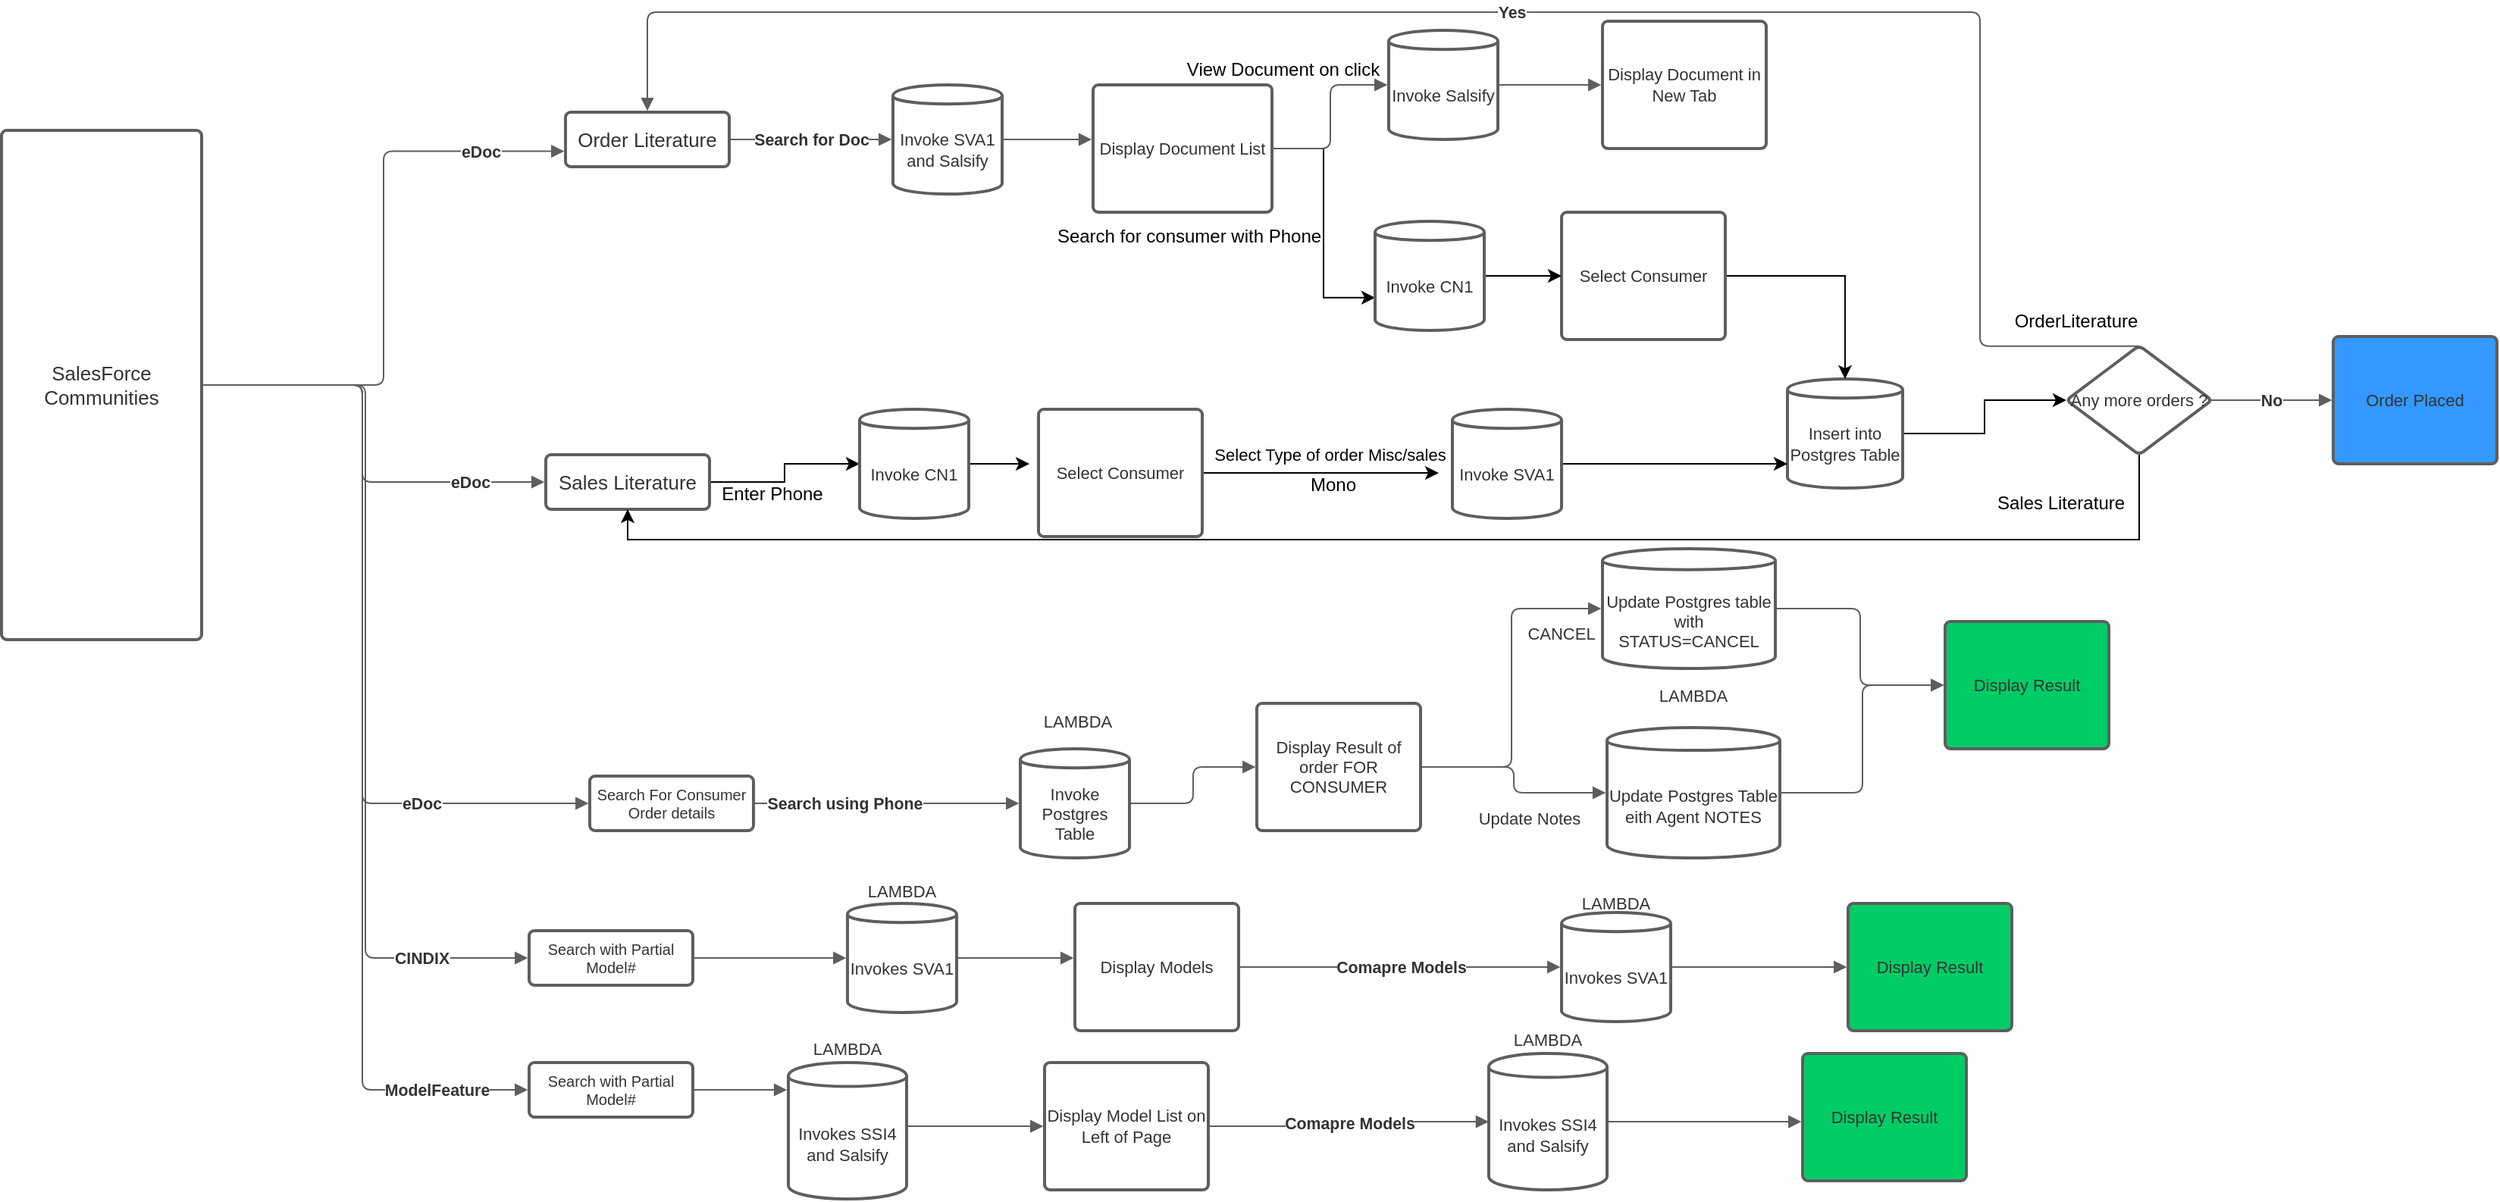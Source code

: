 <mxfile version="13.9.1" type="github">
  <diagram id="uAU4kYy5SIg-m_7U1jCY" name="Page-1">
    <mxGraphModel dx="1763" dy="670" grid="1" gridSize="10" guides="1" tooltips="1" connect="1" arrows="1" fold="1" page="1" pageScale="1" pageWidth="850" pageHeight="1100" math="0" shadow="0">
      <root>
        <mxCell id="0" />
        <mxCell id="1" parent="0" />
        <UserObject label="Update Notes" lucidchartObjectId="BilLvsvKNe_M" id="-Xr3fof6X1vRUvVv6thg-1">
          <mxCell style="html=1;overflow=block;whiteSpace=wrap;strokeColor=none;fillColor=none;whiteSpace=wrap;fontSize=11;fontColor=#333333;spacing=0;strokeOpacity=100;rounded=1;absoluteArcSize=1;arcSize=7;strokeWidth=2;" vertex="1" zOrder="0" parent="1">
            <mxGeometry x="948" y="532" width="144" height="36" as="geometry" />
          </mxCell>
        </UserObject>
        <UserObject label="LAMBDA" lucidchartObjectId="gklLBwB58TD0" id="-Xr3fof6X1vRUvVv6thg-2">
          <mxCell style="html=1;overflow=block;whiteSpace=wrap;strokeColor=none;fillColor=none;whiteSpace=wrap;fontSize=11;fontColor=#333333;spacing=0;strokeOpacity=100;rounded=1;absoluteArcSize=1;arcSize=7;strokeWidth=2;" vertex="1" zOrder="0" parent="1">
            <mxGeometry x="1005" y="588" width="144" height="36" as="geometry" />
          </mxCell>
        </UserObject>
        <UserObject label="LAMBDA" lucidchartObjectId="~_kLXt2m7tki" id="-Xr3fof6X1vRUvVv6thg-3">
          <mxCell style="html=1;overflow=block;whiteSpace=wrap;strokeColor=none;fillColor=none;whiteSpace=wrap;fontSize=11;fontColor=#333333;spacing=0;strokeOpacity=100;rounded=1;absoluteArcSize=1;arcSize=7;strokeWidth=2;" vertex="1" zOrder="0" parent="1">
            <mxGeometry x="960" y="678" width="144" height="36" as="geometry" />
          </mxCell>
        </UserObject>
        <UserObject label="SalesForce Communities" lucidchartObjectId="ZzjLWltSN1pI" id="-Xr3fof6X1vRUvVv6thg-4">
          <mxCell style="html=1;overflow=block;whiteSpace=wrap;;whiteSpace=wrap;fontSize=13;fontColor=#333333;spacing=7;strokeColor=#5e5e5e;strokeOpacity=100;rounded=1;absoluteArcSize=1;arcSize=7;strokeWidth=2;" vertex="1" zOrder="1" parent="1">
            <mxGeometry x="12" y="96" width="132" height="336" as="geometry" />
          </mxCell>
        </UserObject>
        <UserObject label="Order Literature" lucidchartObjectId="pBjLOZaNNB7b" id="-Xr3fof6X1vRUvVv6thg-5">
          <mxCell style="html=1;overflow=block;whiteSpace=wrap;;whiteSpace=wrap;fontSize=13;fontColor=#333333;spacing=0;strokeColor=#5e5e5e;strokeOpacity=100;rounded=1;absoluteArcSize=1;arcSize=7;strokeWidth=2;" vertex="1" zOrder="2" parent="1">
            <mxGeometry x="384" y="84" width="108" height="36" as="geometry" />
          </mxCell>
        </UserObject>
        <mxCell id="-Xr3fof6X1vRUvVv6thg-92" style="edgeStyle=orthogonalEdgeStyle;rounded=0;orthogonalLoop=1;jettySize=auto;html=1;exitX=1;exitY=0.5;exitDx=0;exitDy=0;entryX=0;entryY=0.5;entryDx=0;entryDy=0;" edge="1" parent="1" source="-Xr3fof6X1vRUvVv6thg-6" target="-Xr3fof6X1vRUvVv6thg-83">
          <mxGeometry relative="1" as="geometry" />
        </mxCell>
        <UserObject label="Sales Literature" lucidchartObjectId="YBjLfeXOZ875" id="-Xr3fof6X1vRUvVv6thg-6">
          <mxCell style="html=1;overflow=block;whiteSpace=wrap;;whiteSpace=wrap;fontSize=13;fontColor=#333333;spacing=0;strokeColor=#5e5e5e;strokeOpacity=100;rounded=1;absoluteArcSize=1;arcSize=7;strokeWidth=2;" vertex="1" zOrder="3" parent="1">
            <mxGeometry x="371" y="310" width="108" height="36" as="geometry" />
          </mxCell>
        </UserObject>
        <UserObject label="Search For Consumer Order details" lucidchartObjectId="nCjL~i5pT-_8" id="-Xr3fof6X1vRUvVv6thg-7">
          <mxCell style="html=1;overflow=block;whiteSpace=wrap;;whiteSpace=wrap;fontSize=10;fontColor=#333333;spacing=0;strokeColor=#5e5e5e;strokeOpacity=100;rounded=1;absoluteArcSize=1;arcSize=7;strokeWidth=2;" vertex="1" zOrder="5" parent="1">
            <mxGeometry x="400" y="522" width="108" height="36" as="geometry" />
          </mxCell>
        </UserObject>
        <UserObject label="" lucidchartObjectId="IDjLZH2CIHoi" id="-Xr3fof6X1vRUvVv6thg-8">
          <mxCell style="html=1;jettySize=18;whiteSpace=wrap;fontSize=11;strokeColor=#5E5E5E;rounded=1;arcSize=12;edgeStyle=orthogonalEdgeStyle;startArrow=none;;endArrow=block;endFill=1;;exitX=1.007;exitY=0.5;exitPerimeter=0;entryX=-0.008;entryY=0.5;entryPerimeter=0;" edge="1" parent="1" source="-Xr3fof6X1vRUvVv6thg-4" target="-Xr3fof6X1vRUvVv6thg-6">
            <mxGeometry width="100" height="100" relative="1" as="geometry">
              <Array as="points">
                <mxPoint x="250" y="264" />
                <mxPoint x="250" y="328" />
              </Array>
            </mxGeometry>
          </mxCell>
        </UserObject>
        <mxCell id="-Xr3fof6X1vRUvVv6thg-9" value="eDoc" style="text;html=1;resizable=0;labelBackgroundColor=#ffffff;align=center;verticalAlign=middle;fontStyle=1;fontColor=#333333;;fontSize=10.667;" vertex="1" parent="-Xr3fof6X1vRUvVv6thg-8">
          <mxGeometry x="0.657" relative="1" as="geometry" />
        </mxCell>
        <UserObject label="" lucidchartObjectId="6DjLCiu6LorC" id="-Xr3fof6X1vRUvVv6thg-10">
          <mxCell style="html=1;jettySize=18;whiteSpace=wrap;fontSize=11;strokeColor=#5E5E5E;rounded=1;arcSize=12;edgeStyle=orthogonalEdgeStyle;startArrow=none;;endArrow=block;endFill=1;;exitX=1.007;exitY=0.5;exitPerimeter=0;entryX=-0.008;entryY=0.717;entryPerimeter=0;" edge="1" parent="1" source="-Xr3fof6X1vRUvVv6thg-4" target="-Xr3fof6X1vRUvVv6thg-5">
            <mxGeometry width="100" height="100" relative="1" as="geometry">
              <Array as="points" />
            </mxGeometry>
          </mxCell>
        </UserObject>
        <mxCell id="-Xr3fof6X1vRUvVv6thg-11" value="eDoc" style="text;html=1;resizable=0;labelBackgroundColor=#ffffff;align=center;verticalAlign=middle;fontStyle=1;fontColor=#333333;;fontSize=10.667;" vertex="1" parent="-Xr3fof6X1vRUvVv6thg-10">
          <mxGeometry x="0.717" relative="1" as="geometry" />
        </mxCell>
        <UserObject label="" lucidchartObjectId="fEjLspF8iSy~" id="-Xr3fof6X1vRUvVv6thg-12">
          <mxCell style="html=1;jettySize=18;whiteSpace=wrap;fontSize=11;strokeColor=#5E5E5E;rounded=1;arcSize=12;edgeStyle=orthogonalEdgeStyle;startArrow=none;;endArrow=block;endFill=1;;exitX=1.007;exitY=0.5;exitPerimeter=0;entryX=-0.008;entryY=0.5;entryPerimeter=0;" edge="1" parent="1" source="-Xr3fof6X1vRUvVv6thg-4" target="-Xr3fof6X1vRUvVv6thg-7">
            <mxGeometry width="100" height="100" relative="1" as="geometry">
              <Array as="points">
                <mxPoint x="250" y="264" />
                <mxPoint x="250" y="540" />
              </Array>
            </mxGeometry>
          </mxCell>
        </UserObject>
        <mxCell id="-Xr3fof6X1vRUvVv6thg-13" value="eDoc" style="text;html=1;resizable=0;labelBackgroundColor=#ffffff;align=center;verticalAlign=middle;fontStyle=1;fontColor=#333333;;fontSize=10.667;" vertex="1" parent="-Xr3fof6X1vRUvVv6thg-12">
          <mxGeometry x="0.585" relative="1" as="geometry" />
        </mxCell>
        <UserObject label="" lucidchartObjectId="PEjLGPPk9Nk4" id="-Xr3fof6X1vRUvVv6thg-14">
          <mxCell style="html=1;jettySize=18;whiteSpace=wrap;fontSize=11;strokeColor=#5E5E5E;rounded=1;arcSize=12;edgeStyle=orthogonalEdgeStyle;startArrow=none;;endArrow=block;endFill=1;;exitX=1.007;exitY=0.5;exitPerimeter=0;entryX=-0.008;entryY=0.5;entryPerimeter=0;" edge="1" parent="1" source="-Xr3fof6X1vRUvVv6thg-4" target="-Xr3fof6X1vRUvVv6thg-16">
            <mxGeometry width="100" height="100" relative="1" as="geometry">
              <Array as="points" />
            </mxGeometry>
          </mxCell>
        </UserObject>
        <mxCell id="-Xr3fof6X1vRUvVv6thg-15" value="CINDIX" style="text;html=1;resizable=0;labelBackgroundColor=#ffffff;align=center;verticalAlign=middle;fontStyle=1;fontColor=#333333;;fontSize=10.667;" vertex="1" parent="-Xr3fof6X1vRUvVv6thg-14">
          <mxGeometry x="0.763" relative="1" as="geometry" />
        </mxCell>
        <UserObject label="Search with  Partial Model#" lucidchartObjectId="1EjL6-oOuRn1" id="-Xr3fof6X1vRUvVv6thg-16">
          <mxCell style="html=1;overflow=block;whiteSpace=wrap;;whiteSpace=wrap;fontSize=10;fontColor=#333333;spacing=0;strokeColor=#5e5e5e;strokeOpacity=100;rounded=1;absoluteArcSize=1;arcSize=7;strokeWidth=2;" vertex="1" zOrder="11" parent="1">
            <mxGeometry x="360" y="624" width="108" height="36" as="geometry" />
          </mxCell>
        </UserObject>
        <UserObject label="Search with  Partial Model#" lucidchartObjectId="lHjLN2XoaWTJ" id="-Xr3fof6X1vRUvVv6thg-17">
          <mxCell style="html=1;overflow=block;whiteSpace=wrap;;whiteSpace=wrap;fontSize=10;fontColor=#333333;spacing=0;strokeColor=#5e5e5e;strokeOpacity=100;rounded=1;absoluteArcSize=1;arcSize=7;strokeWidth=2;" vertex="1" zOrder="12" parent="1">
            <mxGeometry x="360" y="711" width="108" height="36" as="geometry" />
          </mxCell>
        </UserObject>
        <UserObject label="Display Models" lucidchartObjectId="w.kLbMs-QvT~" id="-Xr3fof6X1vRUvVv6thg-18">
          <mxCell style="html=1;overflow=block;whiteSpace=wrap;;whiteSpace=wrap;fontSize=11;fontColor=#333333;spacing=0;strokeColor=#5e5e5e;strokeOpacity=100;rounded=1;absoluteArcSize=1;arcSize=7;strokeWidth=2;" vertex="1" zOrder="15" parent="1">
            <mxGeometry x="720" y="606" width="108" height="84" as="geometry" />
          </mxCell>
        </UserObject>
        <UserObject label="LAMBDA" lucidchartObjectId="u~kLIPSDVg86" id="-Xr3fof6X1vRUvVv6thg-19">
          <mxCell style="html=1;overflow=block;whiteSpace=wrap;strokeColor=none;fillColor=none;whiteSpace=wrap;fontSize=11;fontColor=#333333;spacing=0;strokeOpacity=100;rounded=1;absoluteArcSize=1;arcSize=7;strokeWidth=2;" vertex="1" zOrder="18" parent="1">
            <mxGeometry x="650" y="468" width="144" height="36" as="geometry" />
          </mxCell>
        </UserObject>
        <UserObject label="Display Result" lucidchartObjectId="ralL7fFfY5tx" id="-Xr3fof6X1vRUvVv6thg-20">
          <mxCell style="html=1;overflow=block;whiteSpace=wrap;;whiteSpace=wrap;fontSize=11;fontColor=#333333;spacing=0;strokeColor=#5e5e5e;strokeOpacity=100;rounded=1;absoluteArcSize=1;arcSize=7;strokeWidth=2;fillColor=#00CC66;" vertex="1" zOrder="21" parent="1">
            <mxGeometry x="1230" y="606" width="108" height="84" as="geometry" />
          </mxCell>
        </UserObject>
        <UserObject label="" lucidchartObjectId="JalLRUOVvGad" id="-Xr3fof6X1vRUvVv6thg-21">
          <mxCell style="html=1;jettySize=18;whiteSpace=wrap;fontSize=11;strokeColor=#5E5E5E;rounded=1;arcSize=12;edgeStyle=orthogonalEdgeStyle;startArrow=none;;endArrow=block;endFill=1;;exitX=1.008;exitY=0.5;exitPerimeter=0;entryX=-0.012;entryY=0.5;entryPerimeter=0;" edge="1" parent="1" source="-Xr3fof6X1vRUvVv6thg-16" target="-Xr3fof6X1vRUvVv6thg-45">
            <mxGeometry width="100" height="100" relative="1" as="geometry">
              <Array as="points" />
            </mxGeometry>
          </mxCell>
        </UserObject>
        <UserObject label="" lucidchartObjectId="SalLrzvb_-Va" id="-Xr3fof6X1vRUvVv6thg-22">
          <mxCell style="html=1;jettySize=18;whiteSpace=wrap;fontSize=11;strokeColor=#5E5E5E;rounded=1;arcSize=12;edgeStyle=orthogonalEdgeStyle;startArrow=none;;endArrow=block;endFill=1;;exitX=1.013;exitY=0.5;exitPerimeter=0;entryX=-0.008;entryY=0.5;entryPerimeter=0;" edge="1" parent="1" source="-Xr3fof6X1vRUvVv6thg-47" target="-Xr3fof6X1vRUvVv6thg-20">
            <mxGeometry width="100" height="100" relative="1" as="geometry">
              <Array as="points" />
            </mxGeometry>
          </mxCell>
        </UserObject>
        <UserObject label="LAMBDA" lucidchartObjectId="cclLFkj7ZUz0" id="-Xr3fof6X1vRUvVv6thg-23">
          <mxCell style="html=1;overflow=block;whiteSpace=wrap;strokeColor=none;fillColor=none;whiteSpace=wrap;fontSize=11;fontColor=#333333;spacing=0;strokeOpacity=100;rounded=1;absoluteArcSize=1;arcSize=7;strokeWidth=2;" vertex="1" zOrder="28" parent="1">
            <mxGeometry x="534" y="580" width="144" height="36" as="geometry" />
          </mxCell>
        </UserObject>
        <UserObject label="Display Model List on Left of Page" lucidchartObjectId="qclLVQgFfYEK" id="-Xr3fof6X1vRUvVv6thg-24">
          <mxCell style="html=1;overflow=block;whiteSpace=wrap;;whiteSpace=wrap;fontSize=11;fontColor=#333333;spacing=0;strokeColor=#5e5e5e;strokeOpacity=100;rounded=1;absoluteArcSize=1;arcSize=7;strokeWidth=2;" vertex="1" zOrder="29" parent="1">
            <mxGeometry x="700" y="711" width="108" height="84" as="geometry" />
          </mxCell>
        </UserObject>
        <UserObject label="" lucidchartObjectId="gdlLRa8zKXkX" id="-Xr3fof6X1vRUvVv6thg-25">
          <mxCell style="html=1;jettySize=18;whiteSpace=wrap;fontSize=11;strokeColor=#5E5E5E;rounded=1;arcSize=12;edgeStyle=orthogonalEdgeStyle;startArrow=none;;endArrow=block;endFill=1;;exitX=1.008;exitY=0.5;exitPerimeter=0;entryX=-0.012;entryY=0.5;entryPerimeter=0;" edge="1" parent="1" source="-Xr3fof6X1vRUvVv6thg-18" target="-Xr3fof6X1vRUvVv6thg-47">
            <mxGeometry width="100" height="100" relative="1" as="geometry">
              <Array as="points" />
            </mxGeometry>
          </mxCell>
        </UserObject>
        <mxCell id="-Xr3fof6X1vRUvVv6thg-26" value="Comapre Models" style="text;html=1;resizable=0;labelBackgroundColor=#ffffff;align=center;verticalAlign=middle;fontStyle=1;fontColor=#333333;;fontSize=10.667;" vertex="1" parent="-Xr3fof6X1vRUvVv6thg-25">
          <mxGeometry relative="1" as="geometry" />
        </mxCell>
        <UserObject label="" lucidchartObjectId="ydlLN4fiP4Qo" id="-Xr3fof6X1vRUvVv6thg-27">
          <mxCell style="html=1;jettySize=18;whiteSpace=wrap;fontSize=11;strokeColor=#5E5E5E;rounded=1;arcSize=12;edgeStyle=orthogonalEdgeStyle;startArrow=none;;endArrow=block;endFill=1;;exitX=1.008;exitY=0.5;exitPerimeter=0;entryX=0;entryY=0.5;entryDx=0;entryDy=0;" edge="1" parent="1" source="-Xr3fof6X1vRUvVv6thg-24" target="-Xr3fof6X1vRUvVv6thg-50">
            <mxGeometry width="100" height="100" relative="1" as="geometry">
              <Array as="points" />
              <mxPoint x="959" y="726" as="targetPoint" />
            </mxGeometry>
          </mxCell>
        </UserObject>
        <mxCell id="-Xr3fof6X1vRUvVv6thg-28" value="Comapre Models" style="text;html=1;resizable=0;labelBackgroundColor=#ffffff;align=center;verticalAlign=middle;fontStyle=1;fontColor=#333333;;fontSize=10.667;" vertex="1" parent="-Xr3fof6X1vRUvVv6thg-27">
          <mxGeometry relative="1" as="geometry" />
        </mxCell>
        <UserObject label="Display Result" lucidchartObjectId="jelLRvVD97Lu" id="-Xr3fof6X1vRUvVv6thg-29">
          <mxCell style="html=1;overflow=block;whiteSpace=wrap;;whiteSpace=wrap;fontSize=11;fontColor=#333333;spacing=0;strokeColor=#5e5e5e;strokeOpacity=100;rounded=1;absoluteArcSize=1;arcSize=7;strokeWidth=2;fillColor=#00CC66;" vertex="1" zOrder="33" parent="1">
            <mxGeometry x="1200" y="705" width="108" height="84" as="geometry" />
          </mxCell>
        </UserObject>
        <UserObject label="" lucidchartObjectId="yflLa5BHoiE5" id="-Xr3fof6X1vRUvVv6thg-30">
          <mxCell style="html=1;jettySize=18;whiteSpace=wrap;fontSize=11;strokeColor=#5E5E5E;rounded=1;arcSize=12;edgeStyle=orthogonalEdgeStyle;startArrow=none;;endArrow=block;endFill=1;;exitX=1.008;exitY=0.5;exitPerimeter=0;entryX=-0.012;entryY=0.5;entryPerimeter=0;" edge="1" parent="1" source="-Xr3fof6X1vRUvVv6thg-7" target="-Xr3fof6X1vRUvVv6thg-44">
            <mxGeometry width="100" height="100" relative="1" as="geometry">
              <Array as="points" />
            </mxGeometry>
          </mxCell>
        </UserObject>
        <mxCell id="-Xr3fof6X1vRUvVv6thg-31" value="Search using Phone" style="text;html=1;resizable=0;labelBackgroundColor=#ffffff;align=center;verticalAlign=middle;fontStyle=1;fontColor=#333333;;fontSize=10.667;" vertex="1" parent="-Xr3fof6X1vRUvVv6thg-30">
          <mxGeometry x="-0.321" relative="1" as="geometry" />
        </mxCell>
        <UserObject label="" lucidchartObjectId="SflLBxrOwPlP" id="-Xr3fof6X1vRUvVv6thg-32">
          <mxCell style="html=1;jettySize=18;whiteSpace=wrap;fontSize=11;strokeColor=#5E5E5E;rounded=1;arcSize=12;edgeStyle=orthogonalEdgeStyle;startArrow=none;;endArrow=block;endFill=1;;exitX=1.013;exitY=0.5;exitPerimeter=0;entryX=-0.008;entryY=0.5;entryPerimeter=0;" edge="1" parent="1" source="-Xr3fof6X1vRUvVv6thg-44" target="-Xr3fof6X1vRUvVv6thg-33">
            <mxGeometry width="100" height="100" relative="1" as="geometry">
              <Array as="points" />
            </mxGeometry>
          </mxCell>
        </UserObject>
        <UserObject label="Display Result of order FOR CONSUMER" lucidchartObjectId="TflLno.JaqFn" id="-Xr3fof6X1vRUvVv6thg-33">
          <mxCell style="html=1;overflow=block;whiteSpace=wrap;;whiteSpace=wrap;fontSize=11;fontColor=#333333;spacing=0;strokeColor=#5E5E5E;rounded=1;absoluteArcSize=1;arcSize=7;strokeWidth=2;" vertex="1" zOrder="39" parent="1">
            <mxGeometry x="840" y="474" width="108" height="84" as="geometry" />
          </mxCell>
        </UserObject>
        <UserObject label="" lucidchartObjectId="lhlL1.eJ6xFp" id="-Xr3fof6X1vRUvVv6thg-34">
          <mxCell style="html=1;jettySize=18;whiteSpace=wrap;fontSize=11;strokeColor=#5E5E5E;rounded=1;arcSize=12;edgeStyle=orthogonalEdgeStyle;startArrow=none;;endArrow=block;endFill=1;;exitX=1.008;exitY=0.5;exitPerimeter=0;entryX=-0.008;entryY=0.5;entryPerimeter=0;" edge="1" parent="1" source="-Xr3fof6X1vRUvVv6thg-33" target="-Xr3fof6X1vRUvVv6thg-53">
            <mxGeometry width="100" height="100" relative="1" as="geometry">
              <Array as="points" />
            </mxGeometry>
          </mxCell>
        </UserObject>
        <UserObject label="" lucidchartObjectId="UhlL-Yp72E1r" id="-Xr3fof6X1vRUvVv6thg-35">
          <mxCell style="html=1;jettySize=18;whiteSpace=wrap;fontSize=11;strokeColor=#5E5E5E;rounded=1;arcSize=12;edgeStyle=orthogonalEdgeStyle;startArrow=none;;endArrow=block;endFill=1;;exitX=1.008;exitY=0.5;exitPerimeter=0;entryX=-0.008;entryY=0.5;entryPerimeter=0;" edge="1" parent="1" source="-Xr3fof6X1vRUvVv6thg-33" target="-Xr3fof6X1vRUvVv6thg-54">
            <mxGeometry width="100" height="100" relative="1" as="geometry">
              <Array as="points" />
            </mxGeometry>
          </mxCell>
        </UserObject>
        <UserObject label="CANCEL " lucidchartObjectId="ZilLfmF~tMEb" id="-Xr3fof6X1vRUvVv6thg-36">
          <mxCell style="html=1;overflow=block;whiteSpace=wrap;strokeColor=none;fillColor=none;whiteSpace=wrap;fontSize=11;fontColor=#333333;spacing=0;strokeOpacity=100;rounded=1;absoluteArcSize=1;arcSize=7;strokeWidth=2;" vertex="1" zOrder="44" parent="1">
            <mxGeometry x="969" y="410" width="144" height="36" as="geometry" />
          </mxCell>
        </UserObject>
        <UserObject label="Display Result" lucidchartObjectId="kjlLowGD6vOP" id="-Xr3fof6X1vRUvVv6thg-37">
          <mxCell style="html=1;overflow=block;whiteSpace=wrap;;whiteSpace=wrap;fontSize=11;fontColor=#333333;spacing=0;strokeColor=#5e5e5e;strokeOpacity=100;rounded=1;absoluteArcSize=1;arcSize=7;strokeWidth=2;fillColor=#00CC66;" vertex="1" zOrder="45" parent="1">
            <mxGeometry x="1294" y="420" width="108" height="84" as="geometry" />
          </mxCell>
        </UserObject>
        <UserObject label="" lucidchartObjectId="rjlL7HvitVpF" id="-Xr3fof6X1vRUvVv6thg-38">
          <mxCell style="html=1;jettySize=18;whiteSpace=wrap;fontSize=11;strokeColor=#5E5E5E;rounded=1;arcSize=12;edgeStyle=orthogonalEdgeStyle;startArrow=none;;endArrow=block;endFill=1;;exitX=1.008;exitY=0.5;exitPerimeter=0;entryX=-0.008;entryY=0.5;entryPerimeter=0;" edge="1" parent="1" source="-Xr3fof6X1vRUvVv6thg-53" target="-Xr3fof6X1vRUvVv6thg-37">
            <mxGeometry width="100" height="100" relative="1" as="geometry">
              <Array as="points" />
            </mxGeometry>
          </mxCell>
        </UserObject>
        <UserObject label="" lucidchartObjectId="CjlLxLeO~mri" id="-Xr3fof6X1vRUvVv6thg-39">
          <mxCell style="html=1;jettySize=18;whiteSpace=wrap;fontSize=11;strokeColor=#5E5E5E;rounded=1;arcSize=12;edgeStyle=orthogonalEdgeStyle;startArrow=none;;endArrow=block;endFill=1;;exitX=1.008;exitY=0.5;exitPerimeter=0;entryX=-0.008;entryY=0.5;entryPerimeter=0;" edge="1" parent="1" source="-Xr3fof6X1vRUvVv6thg-54" target="-Xr3fof6X1vRUvVv6thg-37">
            <mxGeometry width="100" height="100" relative="1" as="geometry">
              <Array as="points" />
            </mxGeometry>
          </mxCell>
        </UserObject>
        <UserObject label="" lucidchartObjectId="qklLeJbfT2Jp" id="-Xr3fof6X1vRUvVv6thg-40">
          <mxCell style="html=1;jettySize=18;whiteSpace=wrap;fontSize=11;strokeColor=#5E5E5E;rounded=1;arcSize=12;edgeStyle=orthogonalEdgeStyle;startArrow=none;;endArrow=block;endFill=1;;exitX=1.012;exitY=0.467;exitPerimeter=0;entryX=-0.008;entryY=0.5;entryPerimeter=0;" edge="1" parent="1" source="-Xr3fof6X1vRUvVv6thg-49" target="-Xr3fof6X1vRUvVv6thg-24">
            <mxGeometry width="100" height="100" relative="1" as="geometry">
              <Array as="points" />
            </mxGeometry>
          </mxCell>
        </UserObject>
        <UserObject label="" lucidchartObjectId="fmlLfC8hfNi5" id="-Xr3fof6X1vRUvVv6thg-41">
          <mxCell style="html=1;jettySize=18;whiteSpace=wrap;fontSize=11;strokeColor=#5E5E5E;rounded=1;arcSize=12;edgeStyle=orthogonalEdgeStyle;startArrow=none;;endArrow=block;endFill=1;;exitX=1.007;exitY=0.5;exitPerimeter=0;entryX=-0.008;entryY=0.5;entryPerimeter=0;" edge="1" parent="1" source="-Xr3fof6X1vRUvVv6thg-4" target="-Xr3fof6X1vRUvVv6thg-17">
            <mxGeometry width="100" height="100" relative="1" as="geometry">
              <Array as="points">
                <mxPoint x="250" y="264" />
                <mxPoint x="250" y="729" />
              </Array>
            </mxGeometry>
          </mxCell>
        </UserObject>
        <mxCell id="-Xr3fof6X1vRUvVv6thg-42" value=" " style="text;html=1;resizable=0;labelBackgroundColor=#ffffff;align=center;verticalAlign=middle;fontColor=#000000;;fontSize=12.8;" vertex="1" parent="-Xr3fof6X1vRUvVv6thg-41">
          <mxGeometry x="0.808" relative="1" as="geometry" />
        </mxCell>
        <mxCell id="-Xr3fof6X1vRUvVv6thg-43" value="ModelFeature" style="text;html=1;resizable=0;labelBackgroundColor=#ffffff;align=center;verticalAlign=middle;fontStyle=1;fontColor=#333333;;fontSize=10.667;" vertex="1" parent="-Xr3fof6X1vRUvVv6thg-41">
          <mxGeometry x="0.823" relative="1" as="geometry" />
        </mxCell>
        <UserObject label="Invoke Postgres Table" lucidchartObjectId="yElLwtWYqtBz" id="-Xr3fof6X1vRUvVv6thg-44">
          <mxCell style="html=1;overflow=block;whiteSpace=wrap;shape=cylinder;size=0.1;anchorPointDirection=0;boundedLbl=1;;whiteSpace=wrap;fontSize=11;fontColor=#333333;spacing=3;strokeColor=#5e5e5e;strokeOpacity=100;rounded=1;absoluteArcSize=1;arcSize=7;strokeWidth=2;" vertex="1" zOrder="51" parent="1">
            <mxGeometry x="684" y="504" width="72" height="72" as="geometry" />
          </mxCell>
        </UserObject>
        <UserObject label="Invokes SVA1" lucidchartObjectId="5ElLfKKwqaxA" id="-Xr3fof6X1vRUvVv6thg-45">
          <mxCell style="html=1;overflow=block;whiteSpace=wrap;shape=cylinder;size=0.1;anchorPointDirection=0;boundedLbl=1;;whiteSpace=wrap;fontSize=11;fontColor=#333333;spacing=3;strokeColor=#5e5e5e;strokeOpacity=100;rounded=1;absoluteArcSize=1;arcSize=7;strokeWidth=2;" vertex="1" zOrder="52" parent="1">
            <mxGeometry x="570" y="606" width="72" height="72" as="geometry" />
          </mxCell>
        </UserObject>
        <UserObject label="" lucidchartObjectId="vFlLTLDrGMOa" id="-Xr3fof6X1vRUvVv6thg-46">
          <mxCell style="html=1;jettySize=18;whiteSpace=wrap;fontSize=11;strokeColor=#5E5E5E;rounded=1;arcSize=12;edgeStyle=orthogonalEdgeStyle;startArrow=none;;endArrow=block;endFill=1;;exitX=1.013;exitY=0.5;exitPerimeter=0;entryX=-0.008;entryY=0.429;entryPerimeter=0;" edge="1" parent="1" source="-Xr3fof6X1vRUvVv6thg-45" target="-Xr3fof6X1vRUvVv6thg-18">
            <mxGeometry width="100" height="100" relative="1" as="geometry">
              <Array as="points" />
            </mxGeometry>
          </mxCell>
        </UserObject>
        <UserObject label="Invokes SVA1" lucidchartObjectId="FFlL.7ixTbK2" id="-Xr3fof6X1vRUvVv6thg-47">
          <mxCell style="html=1;overflow=block;whiteSpace=wrap;shape=cylinder;size=0.1;anchorPointDirection=0;boundedLbl=1;;whiteSpace=wrap;fontSize=11;fontColor=#333333;spacing=3;strokeColor=#5e5e5e;strokeOpacity=100;rounded=1;absoluteArcSize=1;arcSize=7;strokeWidth=2;" vertex="1" zOrder="54" parent="1">
            <mxGeometry x="1041" y="612" width="72" height="72" as="geometry" />
          </mxCell>
        </UserObject>
        <UserObject label="LAMBDA" lucidchartObjectId="9FlL2aXix7lZ" id="-Xr3fof6X1vRUvVv6thg-48">
          <mxCell style="html=1;overflow=block;whiteSpace=wrap;strokeColor=none;fillColor=none;whiteSpace=wrap;fontSize=11;fontColor=#333333;spacing=0;strokeOpacity=100;rounded=1;absoluteArcSize=1;arcSize=7;strokeWidth=2;" vertex="1" zOrder="55" parent="1">
            <mxGeometry x="1056" y="451" width="144" height="36" as="geometry" />
          </mxCell>
        </UserObject>
        <UserObject label="Invokes SSI4 and Salsify" lucidchartObjectId="d3lL2R2NC.Hh" id="-Xr3fof6X1vRUvVv6thg-49">
          <mxCell style="html=1;overflow=block;whiteSpace=wrap;shape=cylinder;size=0.1;anchorPointDirection=0;boundedLbl=1;;whiteSpace=wrap;fontSize=11;fontColor=#333333;spacing=3;strokeColor=#5e5e5e;strokeOpacity=100;rounded=1;absoluteArcSize=1;arcSize=7;strokeWidth=2;" vertex="1" zOrder="56" parent="1">
            <mxGeometry x="531" y="711" width="78" height="90" as="geometry" />
          </mxCell>
        </UserObject>
        <UserObject label="Invokes SSI4 and Salsify" lucidchartObjectId="Y3lLBH1f6Dpu" id="-Xr3fof6X1vRUvVv6thg-50">
          <mxCell style="html=1;overflow=block;whiteSpace=wrap;shape=cylinder;size=0.1;anchorPointDirection=0;boundedLbl=1;;whiteSpace=wrap;fontSize=11;fontColor=#333333;spacing=3;strokeColor=#5e5e5e;strokeOpacity=100;rounded=1;absoluteArcSize=1;arcSize=7;strokeWidth=2;" vertex="1" zOrder="58" parent="1">
            <mxGeometry x="993" y="705" width="78" height="90" as="geometry" />
          </mxCell>
        </UserObject>
        <UserObject label="" lucidchartObjectId=".3lLixVcu4Cx" id="-Xr3fof6X1vRUvVv6thg-51">
          <mxCell style="html=1;jettySize=18;whiteSpace=wrap;fontSize=11;strokeColor=#5E5E5E;rounded=1;arcSize=12;edgeStyle=orthogonalEdgeStyle;startArrow=none;;endArrow=block;endFill=1;;exitX=1.012;exitY=0.5;exitPerimeter=0;entryX=-0.008;entryY=0.536;entryPerimeter=0;" edge="1" parent="1" source="-Xr3fof6X1vRUvVv6thg-50" target="-Xr3fof6X1vRUvVv6thg-29">
            <mxGeometry width="100" height="100" relative="1" as="geometry">
              <Array as="points" />
            </mxGeometry>
          </mxCell>
        </UserObject>
        <UserObject label="" lucidchartObjectId="h4lL6PXlET3E" id="-Xr3fof6X1vRUvVv6thg-52">
          <mxCell style="html=1;jettySize=18;whiteSpace=wrap;fontSize=11;strokeColor=#5E5E5E;rounded=1;arcSize=12;edgeStyle=orthogonalEdgeStyle;startArrow=none;;endArrow=block;endFill=1;;exitX=1.008;exitY=0.5;exitPerimeter=0;entryX=-0.012;entryY=0.2;entryPerimeter=0;" edge="1" parent="1" source="-Xr3fof6X1vRUvVv6thg-17" target="-Xr3fof6X1vRUvVv6thg-49">
            <mxGeometry width="100" height="100" relative="1" as="geometry">
              <Array as="points" />
            </mxGeometry>
          </mxCell>
        </UserObject>
        <UserObject label="Update Postgres table with STATUS=CANCEL" lucidchartObjectId="v4lLLe2HC2bZ" id="-Xr3fof6X1vRUvVv6thg-53">
          <mxCell style="html=1;overflow=block;whiteSpace=wrap;shape=cylinder;size=0.1;anchorPointDirection=0;boundedLbl=1;;whiteSpace=wrap;fontSize=11;fontColor=#333333;spacing=3;strokeColor=#5e5e5e;strokeOpacity=100;rounded=1;absoluteArcSize=1;arcSize=7;strokeWidth=2;" vertex="1" zOrder="61" parent="1">
            <mxGeometry x="1068" y="372" width="114" height="79" as="geometry" />
          </mxCell>
        </UserObject>
        <UserObject label="Update Postgres Table eith Agent NOTES" lucidchartObjectId="O4lLSYf3ZzYw" id="-Xr3fof6X1vRUvVv6thg-54">
          <mxCell style="html=1;overflow=block;whiteSpace=wrap;shape=cylinder;size=0.1;anchorPointDirection=0;boundedLbl=1;;whiteSpace=wrap;fontSize=11;fontColor=#333333;spacing=3;strokeColor=#5e5e5e;strokeOpacity=100;rounded=1;absoluteArcSize=1;arcSize=7;strokeWidth=2;" vertex="1" zOrder="62" parent="1">
            <mxGeometry x="1071" y="490" width="114" height="86" as="geometry" />
          </mxCell>
        </UserObject>
        <UserObject label="" lucidchartObjectId="N5lLcx2AEiov" id="-Xr3fof6X1vRUvVv6thg-55">
          <mxCell style="html=1;jettySize=18;whiteSpace=wrap;fontSize=11;strokeColor=#5E5E5E;rounded=1;arcSize=12;edgeStyle=orthogonalEdgeStyle;startArrow=none;;endArrow=block;endFill=1;;exitX=1.008;exitY=0.5;exitPerimeter=0;entryX=-0.012;entryY=0.5;entryPerimeter=0;" edge="1" parent="1" source="-Xr3fof6X1vRUvVv6thg-5" target="-Xr3fof6X1vRUvVv6thg-57">
            <mxGeometry width="100" height="100" relative="1" as="geometry">
              <Array as="points" />
            </mxGeometry>
          </mxCell>
        </UserObject>
        <mxCell id="-Xr3fof6X1vRUvVv6thg-56" value="Search for Doc" style="text;html=1;resizable=0;labelBackgroundColor=#ffffff;align=center;verticalAlign=middle;fontStyle=1;fontColor=#333333;;fontSize=10.667;" vertex="1" parent="-Xr3fof6X1vRUvVv6thg-55">
          <mxGeometry relative="1" as="geometry" />
        </mxCell>
        <UserObject label="Invoke SVA1 and Salsify" lucidchartObjectId="U5lLO8k~4eli" id="-Xr3fof6X1vRUvVv6thg-57">
          <mxCell style="html=1;overflow=block;whiteSpace=wrap;shape=cylinder;size=0.1;anchorPointDirection=0;boundedLbl=1;;whiteSpace=wrap;fontSize=11;fontColor=#333333;spacing=3;strokeColor=#5e5e5e;strokeOpacity=100;rounded=1;absoluteArcSize=1;arcSize=7;strokeWidth=2;" vertex="1" zOrder="64" parent="1">
            <mxGeometry x="600" y="66" width="72" height="72" as="geometry" />
          </mxCell>
        </UserObject>
        <mxCell id="-Xr3fof6X1vRUvVv6thg-73" style="edgeStyle=orthogonalEdgeStyle;rounded=0;orthogonalLoop=1;jettySize=auto;html=1;exitX=1;exitY=0.5;exitDx=0;exitDy=0;entryX=0;entryY=0.7;entryDx=0;entryDy=0;" edge="1" parent="1" source="-Xr3fof6X1vRUvVv6thg-58" target="-Xr3fof6X1vRUvVv6thg-66">
          <mxGeometry relative="1" as="geometry" />
        </mxCell>
        <UserObject label="Display Document List" lucidchartObjectId="f6lL8H.bw~57" id="-Xr3fof6X1vRUvVv6thg-58">
          <mxCell style="html=1;overflow=block;whiteSpace=wrap;;whiteSpace=wrap;fontSize=11;fontColor=#333333;spacing=0;strokeColor=#5e5e5e;strokeOpacity=100;rounded=1;absoluteArcSize=1;arcSize=7;strokeWidth=2;" vertex="1" zOrder="65" parent="1">
            <mxGeometry x="732" y="66" width="118" height="84" as="geometry" />
          </mxCell>
        </UserObject>
        <UserObject label="" lucidchartObjectId="46lL.0iiIbT6" id="-Xr3fof6X1vRUvVv6thg-59">
          <mxCell style="html=1;jettySize=18;whiteSpace=wrap;fontSize=11;strokeColor=#5E5E5E;rounded=1;arcSize=12;edgeStyle=orthogonalEdgeStyle;startArrow=none;;endArrow=block;endFill=1;;exitX=1.013;exitY=0.5;exitPerimeter=0;entryX=-0.008;entryY=0.429;entryPerimeter=0;" edge="1" parent="1" source="-Xr3fof6X1vRUvVv6thg-57" target="-Xr3fof6X1vRUvVv6thg-58">
            <mxGeometry width="100" height="100" relative="1" as="geometry">
              <Array as="points" />
            </mxGeometry>
          </mxCell>
        </UserObject>
        <UserObject label="Display Document in New Tab " lucidchartObjectId="q7lL51Yi-YE-" id="-Xr3fof6X1vRUvVv6thg-60">
          <mxCell style="html=1;overflow=block;whiteSpace=wrap;;whiteSpace=wrap;fontSize=11;fontColor=#333333;spacing=0;strokeColor=#5E5E5E;rounded=1;absoluteArcSize=1;arcSize=7;strokeWidth=2;" vertex="1" zOrder="68" parent="1">
            <mxGeometry x="1068" y="24" width="108" height="84" as="geometry" />
          </mxCell>
        </UserObject>
        <UserObject label="Invoke Salsify" lucidchartObjectId="V7lLfkhFgSl-" id="-Xr3fof6X1vRUvVv6thg-61">
          <mxCell style="html=1;overflow=block;whiteSpace=wrap;shape=cylinder;size=0.1;anchorPointDirection=0;boundedLbl=1;;whiteSpace=wrap;fontSize=11;fontColor=#333333;spacing=3;strokeColor=#5e5e5e;strokeOpacity=100;rounded=1;absoluteArcSize=1;arcSize=7;strokeWidth=2;" vertex="1" zOrder="69" parent="1">
            <mxGeometry x="927" y="30" width="72" height="72" as="geometry" />
          </mxCell>
        </UserObject>
        <UserObject label="" lucidchartObjectId="i8lLnyoPt401" id="-Xr3fof6X1vRUvVv6thg-62">
          <mxCell style="html=1;jettySize=18;whiteSpace=wrap;fontSize=11;strokeColor=#5E5E5E;rounded=1;arcSize=12;edgeStyle=orthogonalEdgeStyle;startArrow=none;;endArrow=block;endFill=1;;exitX=1.008;exitY=0.5;exitPerimeter=0;entryX=-0.012;entryY=0.5;entryPerimeter=0;" edge="1" parent="1" source="-Xr3fof6X1vRUvVv6thg-58" target="-Xr3fof6X1vRUvVv6thg-61">
            <mxGeometry width="100" height="100" relative="1" as="geometry">
              <Array as="points" />
            </mxGeometry>
          </mxCell>
        </UserObject>
        <UserObject label="" lucidchartObjectId="m8lL5bD0e4uA" id="-Xr3fof6X1vRUvVv6thg-63">
          <mxCell style="html=1;jettySize=18;whiteSpace=wrap;fontSize=11;strokeColor=#5E5E5E;rounded=1;arcSize=12;edgeStyle=orthogonalEdgeStyle;startArrow=none;;endArrow=block;endFill=1;;exitX=1.013;exitY=0.5;exitPerimeter=0;entryX=-0.008;entryY=0.5;entryPerimeter=0;" edge="1" parent="1" source="-Xr3fof6X1vRUvVv6thg-61" target="-Xr3fof6X1vRUvVv6thg-60">
            <mxGeometry width="100" height="100" relative="1" as="geometry">
              <Array as="points" />
            </mxGeometry>
          </mxCell>
        </UserObject>
        <mxCell id="-Xr3fof6X1vRUvVv6thg-79" style="edgeStyle=orthogonalEdgeStyle;rounded=0;orthogonalLoop=1;jettySize=auto;html=1;exitX=1;exitY=0.5;exitDx=0;exitDy=0;entryX=0;entryY=0.5;entryDx=0;entryDy=0;" edge="1" parent="1" source="-Xr3fof6X1vRUvVv6thg-64" target="-Xr3fof6X1vRUvVv6thg-67">
          <mxGeometry relative="1" as="geometry">
            <mxPoint x="1300" y="192" as="targetPoint" />
          </mxGeometry>
        </mxCell>
        <UserObject label="Insert into Postgres Table" lucidchartObjectId="f9lLoPnGk6is" id="-Xr3fof6X1vRUvVv6thg-64">
          <mxCell style="html=1;overflow=block;whiteSpace=wrap;shape=cylinder;size=0.1;anchorPointDirection=0;boundedLbl=1;;whiteSpace=wrap;fontSize=11;fontColor=#333333;spacing=3;strokeColor=#5e5e5e;strokeOpacity=100;rounded=1;absoluteArcSize=1;arcSize=7;strokeWidth=2;" vertex="1" zOrder="73" parent="1">
            <mxGeometry x="1190" y="260" width="76" height="72" as="geometry" />
          </mxCell>
        </UserObject>
        <mxCell id="-Xr3fof6X1vRUvVv6thg-78" style="edgeStyle=orthogonalEdgeStyle;rounded=0;orthogonalLoop=1;jettySize=auto;html=1;exitX=1;exitY=0.5;exitDx=0;exitDy=0;" edge="1" parent="1" source="-Xr3fof6X1vRUvVv6thg-65" target="-Xr3fof6X1vRUvVv6thg-64">
          <mxGeometry relative="1" as="geometry" />
        </mxCell>
        <UserObject label="Select Consumer" lucidchartObjectId="B9lLTGhqk9ZV" id="-Xr3fof6X1vRUvVv6thg-65">
          <mxCell style="html=1;overflow=block;whiteSpace=wrap;;whiteSpace=wrap;fontSize=11;fontColor=#333333;spacing=0;strokeColor=#5e5e5e;strokeOpacity=100;rounded=1;absoluteArcSize=1;arcSize=7;strokeWidth=2;" vertex="1" zOrder="74" parent="1">
            <mxGeometry x="1041" y="150" width="108" height="84" as="geometry" />
          </mxCell>
        </UserObject>
        <mxCell id="-Xr3fof6X1vRUvVv6thg-75" style="edgeStyle=orthogonalEdgeStyle;rounded=0;orthogonalLoop=1;jettySize=auto;html=1;exitX=1;exitY=0.5;exitDx=0;exitDy=0;entryX=0;entryY=0.5;entryDx=0;entryDy=0;" edge="1" parent="1" source="-Xr3fof6X1vRUvVv6thg-66" target="-Xr3fof6X1vRUvVv6thg-65">
          <mxGeometry relative="1" as="geometry" />
        </mxCell>
        <UserObject label="Invoke CN1" lucidchartObjectId="I_lLpCg9F2I." id="-Xr3fof6X1vRUvVv6thg-66">
          <mxCell style="html=1;overflow=block;whiteSpace=wrap;shape=cylinder;size=0.1;anchorPointDirection=0;boundedLbl=1;;whiteSpace=wrap;fontSize=11;fontColor=#333333;spacing=3;strokeColor=#5e5e5e;strokeOpacity=100;rounded=1;absoluteArcSize=1;arcSize=7;strokeWidth=2;" vertex="1" zOrder="75" parent="1">
            <mxGeometry x="918" y="156" width="72" height="72" as="geometry" />
          </mxCell>
        </UserObject>
        <mxCell id="-Xr3fof6X1vRUvVv6thg-95" style="edgeStyle=orthogonalEdgeStyle;rounded=0;orthogonalLoop=1;jettySize=auto;html=1;exitX=0.5;exitY=1;exitDx=0;exitDy=0;entryX=0.5;entryY=1;entryDx=0;entryDy=0;" edge="1" parent="1" source="-Xr3fof6X1vRUvVv6thg-67" target="-Xr3fof6X1vRUvVv6thg-6">
          <mxGeometry relative="1" as="geometry" />
        </mxCell>
        <UserObject label="Any more orders ?" lucidchartObjectId="8_lLlx0jThdN" id="-Xr3fof6X1vRUvVv6thg-67">
          <mxCell style="html=1;overflow=block;whiteSpace=wrap;rhombus;whiteSpace=wrap;fontSize=11;fontColor=#333333;spacing=3;strokeColor=#5e5e5e;strokeOpacity=100;rounded=1;absoluteArcSize=1;arcSize=7;strokeWidth=2;" vertex="1" zOrder="76" parent="1">
            <mxGeometry x="1374" y="238" width="96" height="72" as="geometry" />
          </mxCell>
        </UserObject>
        <UserObject label="" lucidchartObjectId="l.lLKTMPlHPw" id="-Xr3fof6X1vRUvVv6thg-68">
          <mxCell style="html=1;jettySize=18;whiteSpace=wrap;fontSize=10;fontColor=#333333;fontStyle=1;strokeColor=#5E5E5E;rounded=1;arcSize=12;edgeStyle=orthogonalEdgeStyle;startArrow=none;;endArrow=block;endFill=1;;exitX=0.5;exitY=0.006;exitPerimeter=0;entryX=0.5;entryY=-0.025;entryPerimeter=0;" edge="1" parent="1" source="-Xr3fof6X1vRUvVv6thg-67" target="-Xr3fof6X1vRUvVv6thg-5">
            <mxGeometry width="100" height="100" relative="1" as="geometry">
              <Array as="points">
                <mxPoint x="1317" y="18" />
                <mxPoint x="438" y="18" />
              </Array>
            </mxGeometry>
          </mxCell>
        </UserObject>
        <mxCell id="-Xr3fof6X1vRUvVv6thg-69" value="Yes" style="text;html=1;resizable=0;labelBackgroundColor=#ffffff;align=center;verticalAlign=middle;fontStyle=1;fontColor=#333333;;fontSize=10.667;" vertex="1" parent="-Xr3fof6X1vRUvVv6thg-68">
          <mxGeometry relative="1" as="geometry" />
        </mxCell>
        <UserObject label="" lucidchartObjectId="I.lL2wCSHQkV" id="-Xr3fof6X1vRUvVv6thg-70">
          <mxCell style="html=1;jettySize=18;whiteSpace=wrap;fontSize=10;fontColor=#333333;fontStyle=1;strokeColor=#5E5E5E;rounded=1;arcSize=12;edgeStyle=orthogonalEdgeStyle;startArrow=none;;endArrow=block;endFill=1;;exitX=0.991;exitY=0.5;exitPerimeter=0;entryX=-0.008;entryY=0.5;entryPerimeter=0;" edge="1" parent="1" source="-Xr3fof6X1vRUvVv6thg-67" target="-Xr3fof6X1vRUvVv6thg-72">
            <mxGeometry width="100" height="100" relative="1" as="geometry">
              <Array as="points" />
            </mxGeometry>
          </mxCell>
        </UserObject>
        <mxCell id="-Xr3fof6X1vRUvVv6thg-71" value="No" style="text;html=1;resizable=0;labelBackgroundColor=#ffffff;align=center;verticalAlign=middle;fontStyle=1;fontColor=#333333;;fontSize=10.667;" vertex="1" parent="-Xr3fof6X1vRUvVv6thg-70">
          <mxGeometry relative="1" as="geometry" />
        </mxCell>
        <UserObject label="Order Placed" lucidchartObjectId="R.lLBaoUMZ3C" id="-Xr3fof6X1vRUvVv6thg-72">
          <mxCell style="html=1;overflow=block;whiteSpace=wrap;;whiteSpace=wrap;fontSize=11;fontColor=#333333;spacing=0;strokeColor=#5e5e5e;strokeOpacity=100;rounded=1;absoluteArcSize=1;arcSize=7;strokeWidth=2;fillColor=#3399FF;" vertex="1" zOrder="79" parent="1">
            <mxGeometry x="1550" y="232" width="108" height="84" as="geometry" />
          </mxCell>
        </UserObject>
        <mxCell id="-Xr3fof6X1vRUvVv6thg-80" value="View Document on click" style="text;html=1;align=center;verticalAlign=middle;resizable=0;points=[];autosize=1;" vertex="1" parent="1">
          <mxGeometry x="787" y="46" width="140" height="20" as="geometry" />
        </mxCell>
        <mxCell id="-Xr3fof6X1vRUvVv6thg-81" value="Search for consumer with Phone" style="text;html=1;align=center;verticalAlign=middle;resizable=0;points=[];autosize=1;" vertex="1" parent="1">
          <mxGeometry x="700" y="156" width="190" height="20" as="geometry" />
        </mxCell>
        <UserObject label="LAMBDA" lucidchartObjectId="cclLFkj7ZUz0" id="-Xr3fof6X1vRUvVv6thg-82">
          <mxCell style="html=1;overflow=block;whiteSpace=wrap;strokeColor=none;fillColor=none;whiteSpace=wrap;fontSize=11;fontColor=#333333;spacing=0;strokeOpacity=100;rounded=1;absoluteArcSize=1;arcSize=7;strokeWidth=2;" vertex="1" zOrder="28" parent="1">
            <mxGeometry x="498" y="684" width="144" height="36" as="geometry" />
          </mxCell>
        </UserObject>
        <mxCell id="-Xr3fof6X1vRUvVv6thg-91" style="edgeStyle=orthogonalEdgeStyle;rounded=0;orthogonalLoop=1;jettySize=auto;html=1;exitX=1;exitY=0.5;exitDx=0;exitDy=0;" edge="1" parent="1" source="-Xr3fof6X1vRUvVv6thg-83">
          <mxGeometry relative="1" as="geometry">
            <mxPoint x="690" y="316" as="targetPoint" />
          </mxGeometry>
        </mxCell>
        <UserObject label="Invoke CN1" lucidchartObjectId="I_lLpCg9F2I." id="-Xr3fof6X1vRUvVv6thg-83">
          <mxCell style="html=1;overflow=block;whiteSpace=wrap;shape=cylinder;size=0.1;anchorPointDirection=0;boundedLbl=1;;whiteSpace=wrap;fontSize=11;fontColor=#333333;spacing=3;strokeColor=#5e5e5e;strokeOpacity=100;rounded=1;absoluteArcSize=1;arcSize=7;strokeWidth=2;" vertex="1" zOrder="75" parent="1">
            <mxGeometry x="578" y="280" width="72" height="72" as="geometry" />
          </mxCell>
        </UserObject>
        <mxCell id="-Xr3fof6X1vRUvVv6thg-88" style="edgeStyle=orthogonalEdgeStyle;rounded=0;orthogonalLoop=1;jettySize=auto;html=1;exitX=1;exitY=0.5;exitDx=0;exitDy=0;" edge="1" parent="1" source="-Xr3fof6X1vRUvVv6thg-84">
          <mxGeometry relative="1" as="geometry">
            <mxPoint x="960" y="322" as="targetPoint" />
            <Array as="points">
              <mxPoint x="880" y="322" />
              <mxPoint x="880" y="322" />
            </Array>
          </mxGeometry>
        </mxCell>
        <mxCell id="-Xr3fof6X1vRUvVv6thg-89" value="Select Type of order Misc/sales" style="edgeLabel;html=1;align=center;verticalAlign=middle;resizable=0;points=[];" vertex="1" connectable="0" parent="-Xr3fof6X1vRUvVv6thg-88">
          <mxGeometry x="-0.053" y="18" relative="1" as="geometry">
            <mxPoint x="10" y="6" as="offset" />
          </mxGeometry>
        </mxCell>
        <UserObject label="Select Consumer" lucidchartObjectId="B9lLTGhqk9ZV" id="-Xr3fof6X1vRUvVv6thg-84">
          <mxCell style="html=1;overflow=block;whiteSpace=wrap;;whiteSpace=wrap;fontSize=11;fontColor=#333333;spacing=0;strokeColor=#5e5e5e;strokeOpacity=100;rounded=1;absoluteArcSize=1;arcSize=7;strokeWidth=2;" vertex="1" zOrder="74" parent="1">
            <mxGeometry x="696" y="280" width="108" height="84" as="geometry" />
          </mxCell>
        </UserObject>
        <mxCell id="-Xr3fof6X1vRUvVv6thg-87" style="edgeStyle=orthogonalEdgeStyle;rounded=0;orthogonalLoop=1;jettySize=auto;html=1;exitX=1;exitY=0.5;exitDx=0;exitDy=0;" edge="1" parent="1" source="-Xr3fof6X1vRUvVv6thg-85">
          <mxGeometry relative="1" as="geometry">
            <mxPoint x="1190" y="316" as="targetPoint" />
          </mxGeometry>
        </mxCell>
        <UserObject label="Invoke SVA1" lucidchartObjectId="I_lLpCg9F2I." id="-Xr3fof6X1vRUvVv6thg-85">
          <mxCell style="html=1;overflow=block;whiteSpace=wrap;shape=cylinder;size=0.1;anchorPointDirection=0;boundedLbl=1;;whiteSpace=wrap;fontSize=11;fontColor=#333333;spacing=3;strokeColor=#5e5e5e;strokeOpacity=100;rounded=1;absoluteArcSize=1;arcSize=7;strokeWidth=2;" vertex="1" zOrder="75" parent="1">
            <mxGeometry x="969" y="280" width="72" height="72" as="geometry" />
          </mxCell>
        </UserObject>
        <mxCell id="-Xr3fof6X1vRUvVv6thg-90" value="Mono" style="text;html=1;align=center;verticalAlign=middle;resizable=0;points=[];autosize=1;" vertex="1" parent="1">
          <mxGeometry x="865" y="320" width="50" height="20" as="geometry" />
        </mxCell>
        <mxCell id="-Xr3fof6X1vRUvVv6thg-93" value="Enter Phone" style="text;html=1;align=center;verticalAlign=middle;resizable=0;points=[];autosize=1;" vertex="1" parent="1">
          <mxGeometry x="480" y="326" width="80" height="20" as="geometry" />
        </mxCell>
        <mxCell id="-Xr3fof6X1vRUvVv6thg-96" value="OrderLiterature" style="text;html=1;align=center;verticalAlign=middle;resizable=0;points=[];autosize=1;" vertex="1" parent="1">
          <mxGeometry x="1330" y="212" width="100" height="20" as="geometry" />
        </mxCell>
        <mxCell id="-Xr3fof6X1vRUvVv6thg-97" value="Sales Literature" style="text;html=1;align=center;verticalAlign=middle;resizable=0;points=[];autosize=1;" vertex="1" parent="1">
          <mxGeometry x="1320" y="332" width="100" height="20" as="geometry" />
        </mxCell>
      </root>
    </mxGraphModel>
  </diagram>
</mxfile>
